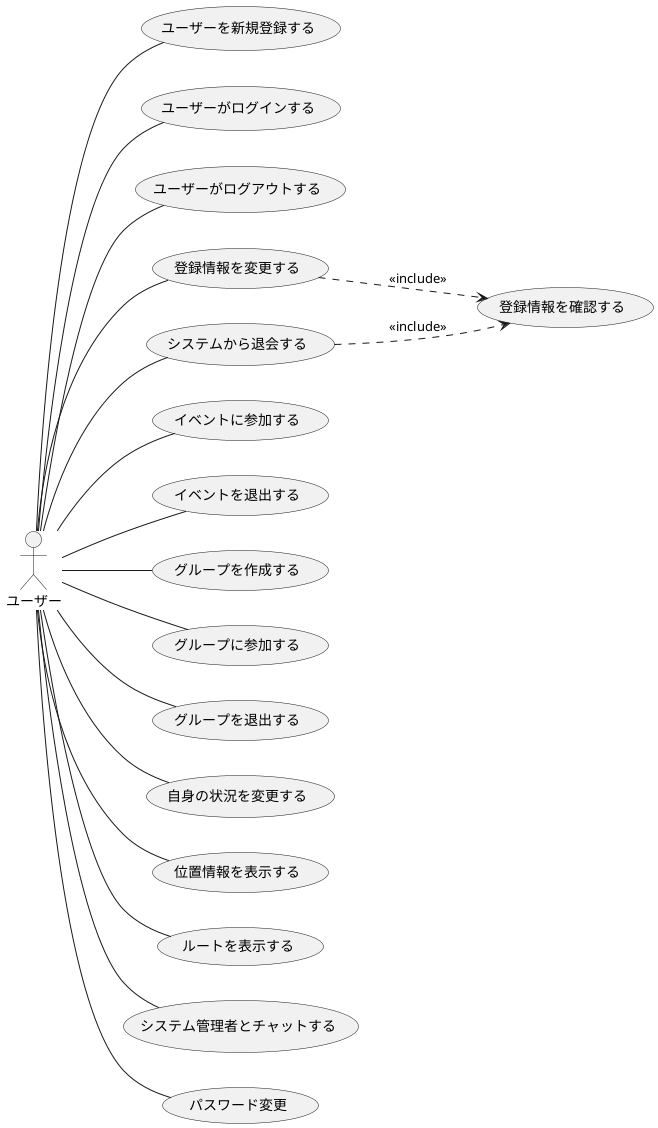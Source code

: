 @startuml user_usecase11/30

left to right direction
actor ユーザー

ユーザー -- (ユーザーを新規登録する)
ユーザー -- (ユーザーがログインする)
ユーザー -- (ユーザーがログアウトする)
ユーザー -- (登録情報を変更する)
ユーザー -- (システムから退会する)
(登録情報を変更する) ..> (登録情報を確認する) : <<include>>
(システムから退会する) ..> (登録情報を確認する) : <<include>>
ユーザー -- (イベントに参加する)
ユーザー -- (イベントを退出する)
ユーザー -- (グループを作成する)
ユーザー -- (グループに参加する)
ユーザー -- (グループを退出する)
ユーザー -- (自身の状況を変更する)
ユーザー -- (位置情報を表示する)
ユーザー -- (ルートを表示する)
ユーザー -- (システム管理者とチャットする)
ユーザー -- (パスワード変更)


@enduml
